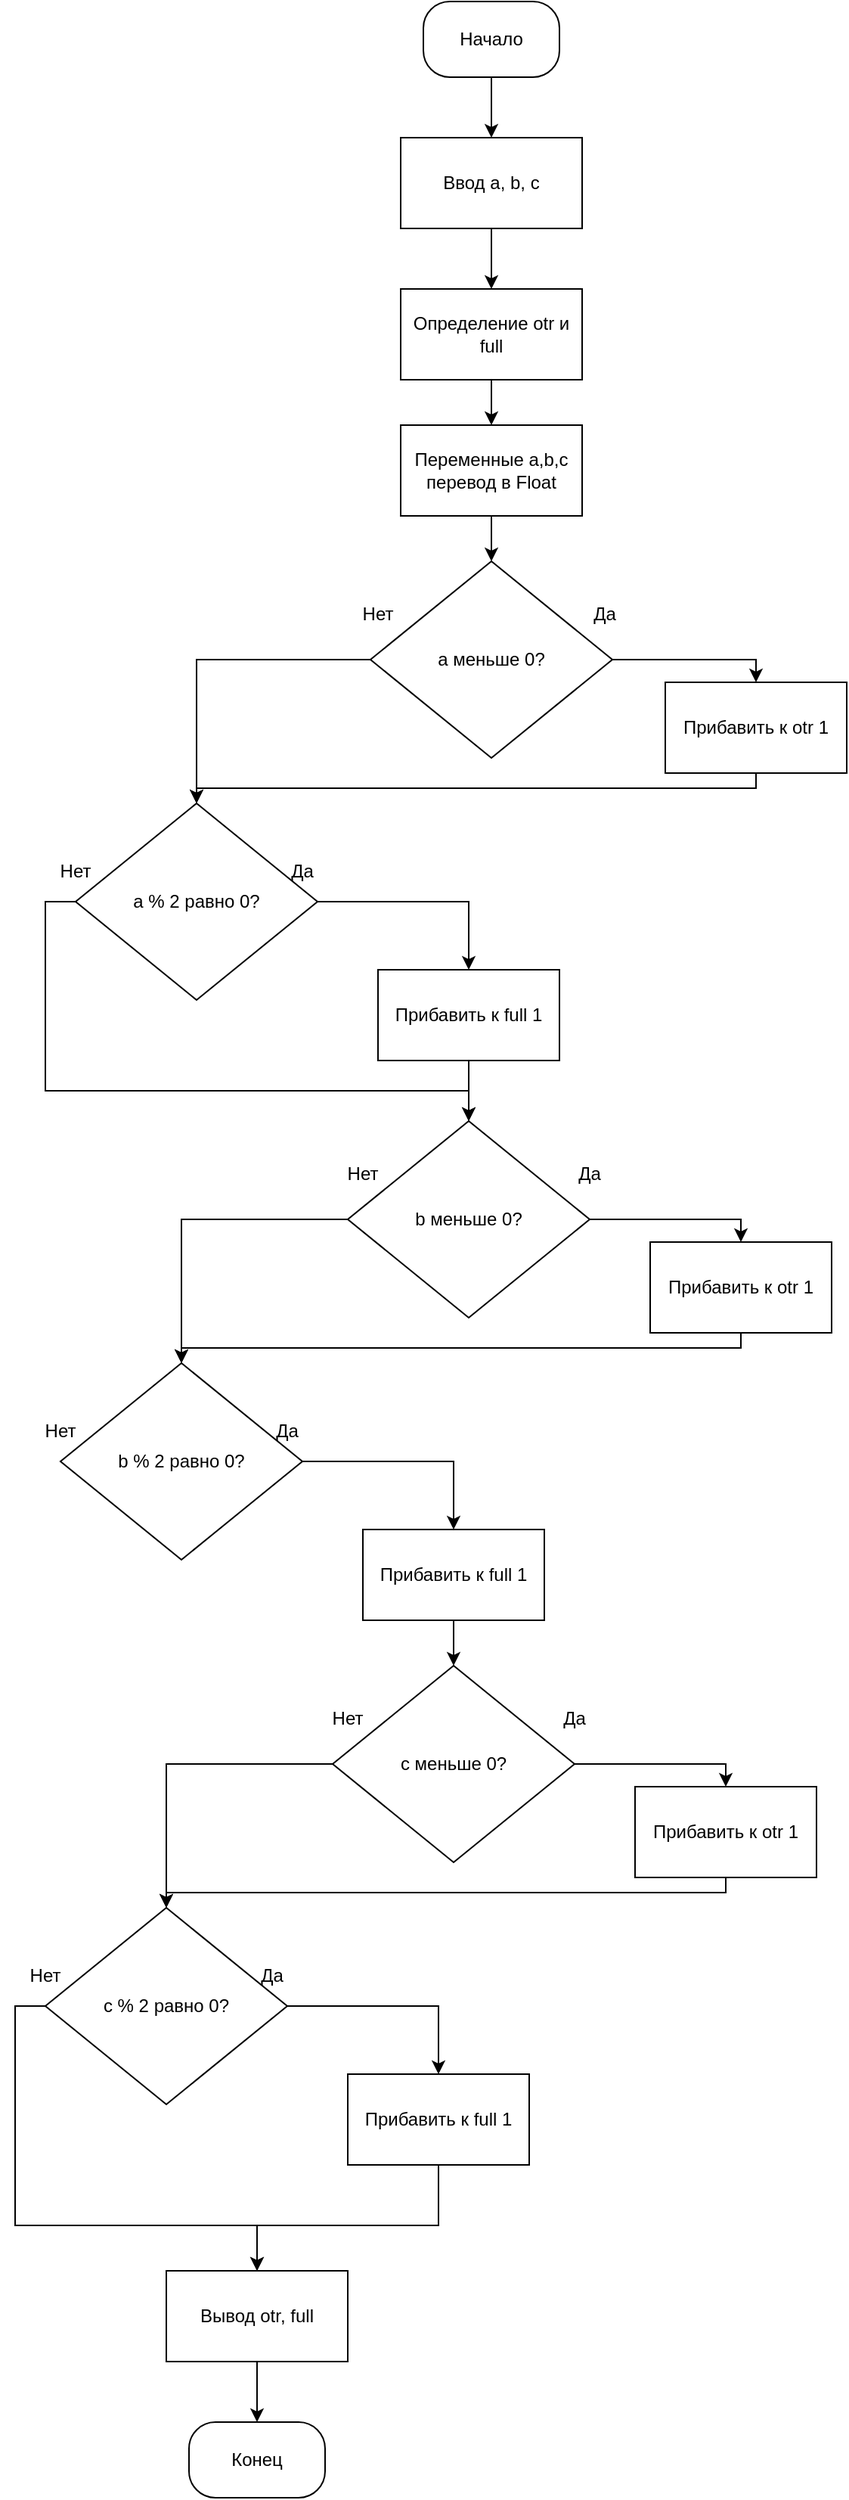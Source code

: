 <mxfile version="23.1.5" type="device">
  <diagram name="Страница — 1" id="JLULOAlkJ3aI0VZnD2LQ">
    <mxGraphModel dx="920" dy="602" grid="1" gridSize="10" guides="1" tooltips="1" connect="1" arrows="1" fold="1" page="1" pageScale="1" pageWidth="827" pageHeight="1169" math="0" shadow="0">
      <root>
        <mxCell id="0" />
        <mxCell id="1" parent="0" />
        <mxCell id="gBKuoCQjEU2EA3JGXyk2-4" style="edgeStyle=orthogonalEdgeStyle;rounded=0;orthogonalLoop=1;jettySize=auto;html=1;exitX=0.5;exitY=1;exitDx=0;exitDy=0;entryX=0.5;entryY=0;entryDx=0;entryDy=0;" parent="1" source="gBKuoCQjEU2EA3JGXyk2-1" target="gBKuoCQjEU2EA3JGXyk2-3" edge="1">
          <mxGeometry relative="1" as="geometry" />
        </mxCell>
        <mxCell id="gBKuoCQjEU2EA3JGXyk2-1" value="Начало" style="rounded=1;whiteSpace=wrap;html=1;arcSize=35;" parent="1" vertex="1">
          <mxGeometry x="300" y="60" width="90" height="50" as="geometry" />
        </mxCell>
        <mxCell id="gBKuoCQjEU2EA3JGXyk2-14" style="edgeStyle=orthogonalEdgeStyle;rounded=0;orthogonalLoop=1;jettySize=auto;html=1;exitX=0;exitY=0.5;exitDx=0;exitDy=0;entryX=0.5;entryY=0;entryDx=0;entryDy=0;" parent="1" source="gBKuoCQjEU2EA3JGXyk2-2" target="gBKuoCQjEU2EA3JGXyk2-10" edge="1">
          <mxGeometry relative="1" as="geometry" />
        </mxCell>
        <mxCell id="gBKuoCQjEU2EA3JGXyk2-19" style="edgeStyle=orthogonalEdgeStyle;rounded=0;orthogonalLoop=1;jettySize=auto;html=1;exitX=1;exitY=0.5;exitDx=0;exitDy=0;entryX=0.5;entryY=0;entryDx=0;entryDy=0;" parent="1" source="gBKuoCQjEU2EA3JGXyk2-2" target="gBKuoCQjEU2EA3JGXyk2-15" edge="1">
          <mxGeometry relative="1" as="geometry">
            <Array as="points">
              <mxPoint x="520" y="495" />
            </Array>
          </mxGeometry>
        </mxCell>
        <mxCell id="gBKuoCQjEU2EA3JGXyk2-2" value="а меньше 0?" style="rhombus;whiteSpace=wrap;html=1;" parent="1" vertex="1">
          <mxGeometry x="265" y="430" width="160" height="130" as="geometry" />
        </mxCell>
        <mxCell id="gBKuoCQjEU2EA3JGXyk2-17" style="edgeStyle=orthogonalEdgeStyle;rounded=0;orthogonalLoop=1;jettySize=auto;html=1;exitX=0.5;exitY=1;exitDx=0;exitDy=0;entryX=0.5;entryY=0;entryDx=0;entryDy=0;" parent="1" source="gBKuoCQjEU2EA3JGXyk2-3" target="gBKuoCQjEU2EA3JGXyk2-16" edge="1">
          <mxGeometry relative="1" as="geometry" />
        </mxCell>
        <mxCell id="gBKuoCQjEU2EA3JGXyk2-3" value="Ввод a, b, c" style="rounded=0;whiteSpace=wrap;html=1;" parent="1" vertex="1">
          <mxGeometry x="285" y="150" width="120" height="60" as="geometry" />
        </mxCell>
        <mxCell id="gBKuoCQjEU2EA3JGXyk2-5" value="Да" style="text;html=1;align=center;verticalAlign=middle;whiteSpace=wrap;rounded=0;" parent="1" vertex="1">
          <mxGeometry x="390" y="450" width="60" height="30" as="geometry" />
        </mxCell>
        <mxCell id="gBKuoCQjEU2EA3JGXyk2-6" value="Нет" style="text;html=1;align=center;verticalAlign=middle;whiteSpace=wrap;rounded=0;" parent="1" vertex="1">
          <mxGeometry x="240" y="450" width="60" height="30" as="geometry" />
        </mxCell>
        <mxCell id="gBKuoCQjEU2EA3JGXyk2-22" style="edgeStyle=orthogonalEdgeStyle;rounded=0;orthogonalLoop=1;jettySize=auto;html=1;exitX=1;exitY=0.5;exitDx=0;exitDy=0;entryX=0.5;entryY=0;entryDx=0;entryDy=0;" parent="1" source="gBKuoCQjEU2EA3JGXyk2-10" target="gBKuoCQjEU2EA3JGXyk2-21" edge="1">
          <mxGeometry relative="1" as="geometry" />
        </mxCell>
        <mxCell id="eSGe-3xfFbjhwfJbnRvL-24" style="edgeStyle=orthogonalEdgeStyle;rounded=0;orthogonalLoop=1;jettySize=auto;html=1;exitX=0;exitY=0.5;exitDx=0;exitDy=0;entryX=0.5;entryY=0;entryDx=0;entryDy=0;" edge="1" parent="1" source="gBKuoCQjEU2EA3JGXyk2-10" target="eSGe-3xfFbjhwfJbnRvL-12">
          <mxGeometry relative="1" as="geometry">
            <Array as="points">
              <mxPoint x="50" y="655" />
              <mxPoint x="50" y="780" />
              <mxPoint x="330" y="780" />
            </Array>
          </mxGeometry>
        </mxCell>
        <mxCell id="gBKuoCQjEU2EA3JGXyk2-10" value="а % 2 равно 0?" style="rhombus;whiteSpace=wrap;html=1;" parent="1" vertex="1">
          <mxGeometry x="70" y="590" width="160" height="130" as="geometry" />
        </mxCell>
        <mxCell id="gBKuoCQjEU2EA3JGXyk2-11" value="Да" style="text;html=1;align=center;verticalAlign=middle;whiteSpace=wrap;rounded=0;" parent="1" vertex="1">
          <mxGeometry x="190" y="620" width="60" height="30" as="geometry" />
        </mxCell>
        <mxCell id="gBKuoCQjEU2EA3JGXyk2-12" value="Нет" style="text;html=1;align=center;verticalAlign=middle;whiteSpace=wrap;rounded=0;" parent="1" vertex="1">
          <mxGeometry x="40" y="620" width="60" height="30" as="geometry" />
        </mxCell>
        <mxCell id="gBKuoCQjEU2EA3JGXyk2-20" style="edgeStyle=orthogonalEdgeStyle;rounded=0;orthogonalLoop=1;jettySize=auto;html=1;exitX=0.5;exitY=1;exitDx=0;exitDy=0;entryX=0.5;entryY=0;entryDx=0;entryDy=0;" parent="1" source="gBKuoCQjEU2EA3JGXyk2-15" target="gBKuoCQjEU2EA3JGXyk2-10" edge="1">
          <mxGeometry relative="1" as="geometry">
            <Array as="points">
              <mxPoint x="520" y="580" />
              <mxPoint x="150" y="580" />
            </Array>
          </mxGeometry>
        </mxCell>
        <mxCell id="gBKuoCQjEU2EA3JGXyk2-15" value="Прибавить к otr 1" style="rounded=0;whiteSpace=wrap;html=1;" parent="1" vertex="1">
          <mxGeometry x="460" y="510" width="120" height="60" as="geometry" />
        </mxCell>
        <mxCell id="eSGe-3xfFbjhwfJbnRvL-39" style="edgeStyle=orthogonalEdgeStyle;rounded=0;orthogonalLoop=1;jettySize=auto;html=1;exitX=0.5;exitY=1;exitDx=0;exitDy=0;entryX=0.5;entryY=0;entryDx=0;entryDy=0;" edge="1" parent="1" source="gBKuoCQjEU2EA3JGXyk2-16" target="eSGe-3xfFbjhwfJbnRvL-38">
          <mxGeometry relative="1" as="geometry" />
        </mxCell>
        <mxCell id="gBKuoCQjEU2EA3JGXyk2-16" value="Определение otr и full" style="rounded=0;whiteSpace=wrap;html=1;" parent="1" vertex="1">
          <mxGeometry x="285" y="250" width="120" height="60" as="geometry" />
        </mxCell>
        <mxCell id="eSGe-3xfFbjhwfJbnRvL-22" style="edgeStyle=orthogonalEdgeStyle;rounded=0;orthogonalLoop=1;jettySize=auto;html=1;exitX=0.5;exitY=1;exitDx=0;exitDy=0;entryX=0.5;entryY=0;entryDx=0;entryDy=0;" edge="1" parent="1" source="gBKuoCQjEU2EA3JGXyk2-21" target="eSGe-3xfFbjhwfJbnRvL-12">
          <mxGeometry relative="1" as="geometry" />
        </mxCell>
        <mxCell id="gBKuoCQjEU2EA3JGXyk2-21" value="Прибавить к full 1" style="rounded=0;whiteSpace=wrap;html=1;" parent="1" vertex="1">
          <mxGeometry x="270" y="700" width="120" height="60" as="geometry" />
        </mxCell>
        <mxCell id="eSGe-3xfFbjhwfJbnRvL-10" style="edgeStyle=orthogonalEdgeStyle;rounded=0;orthogonalLoop=1;jettySize=auto;html=1;exitX=0;exitY=0.5;exitDx=0;exitDy=0;entryX=0.5;entryY=0;entryDx=0;entryDy=0;" edge="1" parent="1" source="eSGe-3xfFbjhwfJbnRvL-12" target="eSGe-3xfFbjhwfJbnRvL-16">
          <mxGeometry relative="1" as="geometry" />
        </mxCell>
        <mxCell id="eSGe-3xfFbjhwfJbnRvL-11" style="edgeStyle=orthogonalEdgeStyle;rounded=0;orthogonalLoop=1;jettySize=auto;html=1;exitX=1;exitY=0.5;exitDx=0;exitDy=0;entryX=0.5;entryY=0;entryDx=0;entryDy=0;" edge="1" parent="1" source="eSGe-3xfFbjhwfJbnRvL-12" target="eSGe-3xfFbjhwfJbnRvL-20">
          <mxGeometry relative="1" as="geometry">
            <Array as="points">
              <mxPoint x="510" y="865" />
            </Array>
          </mxGeometry>
        </mxCell>
        <mxCell id="eSGe-3xfFbjhwfJbnRvL-12" value="b меньше 0?" style="rhombus;whiteSpace=wrap;html=1;" vertex="1" parent="1">
          <mxGeometry x="250" y="800" width="160" height="130" as="geometry" />
        </mxCell>
        <mxCell id="eSGe-3xfFbjhwfJbnRvL-13" value="Да" style="text;html=1;align=center;verticalAlign=middle;whiteSpace=wrap;rounded=0;" vertex="1" parent="1">
          <mxGeometry x="380" y="820" width="60" height="30" as="geometry" />
        </mxCell>
        <mxCell id="eSGe-3xfFbjhwfJbnRvL-14" value="Нет" style="text;html=1;align=center;verticalAlign=middle;whiteSpace=wrap;rounded=0;" vertex="1" parent="1">
          <mxGeometry x="230" y="820" width="60" height="30" as="geometry" />
        </mxCell>
        <mxCell id="eSGe-3xfFbjhwfJbnRvL-15" style="edgeStyle=orthogonalEdgeStyle;rounded=0;orthogonalLoop=1;jettySize=auto;html=1;exitX=1;exitY=0.5;exitDx=0;exitDy=0;entryX=0.5;entryY=0;entryDx=0;entryDy=0;" edge="1" parent="1" source="eSGe-3xfFbjhwfJbnRvL-16" target="eSGe-3xfFbjhwfJbnRvL-21">
          <mxGeometry relative="1" as="geometry" />
        </mxCell>
        <mxCell id="eSGe-3xfFbjhwfJbnRvL-16" value="b % 2 равно 0?" style="rhombus;whiteSpace=wrap;html=1;" vertex="1" parent="1">
          <mxGeometry x="60" y="960" width="160" height="130" as="geometry" />
        </mxCell>
        <mxCell id="eSGe-3xfFbjhwfJbnRvL-17" value="Да" style="text;html=1;align=center;verticalAlign=middle;whiteSpace=wrap;rounded=0;" vertex="1" parent="1">
          <mxGeometry x="180" y="990" width="60" height="30" as="geometry" />
        </mxCell>
        <mxCell id="eSGe-3xfFbjhwfJbnRvL-18" value="Нет" style="text;html=1;align=center;verticalAlign=middle;whiteSpace=wrap;rounded=0;" vertex="1" parent="1">
          <mxGeometry x="30" y="990" width="60" height="30" as="geometry" />
        </mxCell>
        <mxCell id="eSGe-3xfFbjhwfJbnRvL-19" style="edgeStyle=orthogonalEdgeStyle;rounded=0;orthogonalLoop=1;jettySize=auto;html=1;exitX=0.5;exitY=1;exitDx=0;exitDy=0;entryX=0.5;entryY=0;entryDx=0;entryDy=0;" edge="1" parent="1" source="eSGe-3xfFbjhwfJbnRvL-20" target="eSGe-3xfFbjhwfJbnRvL-16">
          <mxGeometry relative="1" as="geometry">
            <Array as="points">
              <mxPoint x="510" y="950" />
              <mxPoint x="140" y="950" />
            </Array>
          </mxGeometry>
        </mxCell>
        <mxCell id="eSGe-3xfFbjhwfJbnRvL-20" value="Прибавить к otr 1" style="rounded=0;whiteSpace=wrap;html=1;" vertex="1" parent="1">
          <mxGeometry x="450" y="880" width="120" height="60" as="geometry" />
        </mxCell>
        <mxCell id="eSGe-3xfFbjhwfJbnRvL-37" style="edgeStyle=orthogonalEdgeStyle;rounded=0;orthogonalLoop=1;jettySize=auto;html=1;exitX=0.5;exitY=1;exitDx=0;exitDy=0;entryX=0.5;entryY=0;entryDx=0;entryDy=0;" edge="1" parent="1" source="eSGe-3xfFbjhwfJbnRvL-21" target="eSGe-3xfFbjhwfJbnRvL-27">
          <mxGeometry relative="1" as="geometry" />
        </mxCell>
        <mxCell id="eSGe-3xfFbjhwfJbnRvL-21" value="Прибавить к full 1" style="rounded=0;whiteSpace=wrap;html=1;" vertex="1" parent="1">
          <mxGeometry x="260" y="1070" width="120" height="60" as="geometry" />
        </mxCell>
        <mxCell id="eSGe-3xfFbjhwfJbnRvL-25" style="edgeStyle=orthogonalEdgeStyle;rounded=0;orthogonalLoop=1;jettySize=auto;html=1;exitX=0;exitY=0.5;exitDx=0;exitDy=0;entryX=0.5;entryY=0;entryDx=0;entryDy=0;" edge="1" parent="1" source="eSGe-3xfFbjhwfJbnRvL-27" target="eSGe-3xfFbjhwfJbnRvL-31">
          <mxGeometry relative="1" as="geometry" />
        </mxCell>
        <mxCell id="eSGe-3xfFbjhwfJbnRvL-26" style="edgeStyle=orthogonalEdgeStyle;rounded=0;orthogonalLoop=1;jettySize=auto;html=1;exitX=1;exitY=0.5;exitDx=0;exitDy=0;entryX=0.5;entryY=0;entryDx=0;entryDy=0;" edge="1" parent="1" source="eSGe-3xfFbjhwfJbnRvL-27" target="eSGe-3xfFbjhwfJbnRvL-35">
          <mxGeometry relative="1" as="geometry">
            <Array as="points">
              <mxPoint x="500" y="1225" />
            </Array>
          </mxGeometry>
        </mxCell>
        <mxCell id="eSGe-3xfFbjhwfJbnRvL-27" value="c меньше 0?" style="rhombus;whiteSpace=wrap;html=1;" vertex="1" parent="1">
          <mxGeometry x="240" y="1160" width="160" height="130" as="geometry" />
        </mxCell>
        <mxCell id="eSGe-3xfFbjhwfJbnRvL-28" value="Да" style="text;html=1;align=center;verticalAlign=middle;whiteSpace=wrap;rounded=0;" vertex="1" parent="1">
          <mxGeometry x="370" y="1180" width="60" height="30" as="geometry" />
        </mxCell>
        <mxCell id="eSGe-3xfFbjhwfJbnRvL-29" value="Нет" style="text;html=1;align=center;verticalAlign=middle;whiteSpace=wrap;rounded=0;" vertex="1" parent="1">
          <mxGeometry x="220" y="1180" width="60" height="30" as="geometry" />
        </mxCell>
        <mxCell id="eSGe-3xfFbjhwfJbnRvL-30" style="edgeStyle=orthogonalEdgeStyle;rounded=0;orthogonalLoop=1;jettySize=auto;html=1;exitX=1;exitY=0.5;exitDx=0;exitDy=0;entryX=0.5;entryY=0;entryDx=0;entryDy=0;" edge="1" parent="1" source="eSGe-3xfFbjhwfJbnRvL-31" target="eSGe-3xfFbjhwfJbnRvL-36">
          <mxGeometry relative="1" as="geometry" />
        </mxCell>
        <mxCell id="eSGe-3xfFbjhwfJbnRvL-43" style="edgeStyle=orthogonalEdgeStyle;rounded=0;orthogonalLoop=1;jettySize=auto;html=1;exitX=0;exitY=0.5;exitDx=0;exitDy=0;entryX=0.5;entryY=0;entryDx=0;entryDy=0;" edge="1" parent="1" source="eSGe-3xfFbjhwfJbnRvL-31" target="eSGe-3xfFbjhwfJbnRvL-41">
          <mxGeometry relative="1" as="geometry">
            <Array as="points">
              <mxPoint x="30" y="1385" />
              <mxPoint x="30" y="1530" />
              <mxPoint x="190" y="1530" />
            </Array>
          </mxGeometry>
        </mxCell>
        <mxCell id="eSGe-3xfFbjhwfJbnRvL-31" value="c % 2 равно 0?" style="rhombus;whiteSpace=wrap;html=1;" vertex="1" parent="1">
          <mxGeometry x="50" y="1320" width="160" height="130" as="geometry" />
        </mxCell>
        <mxCell id="eSGe-3xfFbjhwfJbnRvL-32" value="Да" style="text;html=1;align=center;verticalAlign=middle;whiteSpace=wrap;rounded=0;" vertex="1" parent="1">
          <mxGeometry x="170" y="1350" width="60" height="30" as="geometry" />
        </mxCell>
        <mxCell id="eSGe-3xfFbjhwfJbnRvL-33" value="Нет" style="text;html=1;align=center;verticalAlign=middle;whiteSpace=wrap;rounded=0;" vertex="1" parent="1">
          <mxGeometry x="20" y="1350" width="60" height="30" as="geometry" />
        </mxCell>
        <mxCell id="eSGe-3xfFbjhwfJbnRvL-34" style="edgeStyle=orthogonalEdgeStyle;rounded=0;orthogonalLoop=1;jettySize=auto;html=1;exitX=0.5;exitY=1;exitDx=0;exitDy=0;entryX=0.5;entryY=0;entryDx=0;entryDy=0;" edge="1" parent="1" source="eSGe-3xfFbjhwfJbnRvL-35" target="eSGe-3xfFbjhwfJbnRvL-31">
          <mxGeometry relative="1" as="geometry">
            <Array as="points">
              <mxPoint x="500" y="1310" />
              <mxPoint x="130" y="1310" />
            </Array>
          </mxGeometry>
        </mxCell>
        <mxCell id="eSGe-3xfFbjhwfJbnRvL-35" value="Прибавить к otr 1" style="rounded=0;whiteSpace=wrap;html=1;" vertex="1" parent="1">
          <mxGeometry x="440" y="1240" width="120" height="60" as="geometry" />
        </mxCell>
        <mxCell id="eSGe-3xfFbjhwfJbnRvL-42" style="edgeStyle=orthogonalEdgeStyle;rounded=0;orthogonalLoop=1;jettySize=auto;html=1;exitX=0.5;exitY=1;exitDx=0;exitDy=0;entryX=0.5;entryY=0;entryDx=0;entryDy=0;" edge="1" parent="1" source="eSGe-3xfFbjhwfJbnRvL-36" target="eSGe-3xfFbjhwfJbnRvL-41">
          <mxGeometry relative="1" as="geometry">
            <Array as="points">
              <mxPoint x="310" y="1530" />
              <mxPoint x="190" y="1530" />
            </Array>
          </mxGeometry>
        </mxCell>
        <mxCell id="eSGe-3xfFbjhwfJbnRvL-36" value="Прибавить к full 1" style="rounded=0;whiteSpace=wrap;html=1;" vertex="1" parent="1">
          <mxGeometry x="250" y="1430" width="120" height="60" as="geometry" />
        </mxCell>
        <mxCell id="eSGe-3xfFbjhwfJbnRvL-40" style="edgeStyle=orthogonalEdgeStyle;rounded=0;orthogonalLoop=1;jettySize=auto;html=1;exitX=0.5;exitY=1;exitDx=0;exitDy=0;entryX=0.5;entryY=0;entryDx=0;entryDy=0;" edge="1" parent="1" source="eSGe-3xfFbjhwfJbnRvL-38" target="gBKuoCQjEU2EA3JGXyk2-2">
          <mxGeometry relative="1" as="geometry" />
        </mxCell>
        <mxCell id="eSGe-3xfFbjhwfJbnRvL-38" value="Переменные a,b,c перевод в Float" style="rounded=0;whiteSpace=wrap;html=1;" vertex="1" parent="1">
          <mxGeometry x="285" y="340" width="120" height="60" as="geometry" />
        </mxCell>
        <mxCell id="eSGe-3xfFbjhwfJbnRvL-46" style="edgeStyle=orthogonalEdgeStyle;rounded=0;orthogonalLoop=1;jettySize=auto;html=1;exitX=0.5;exitY=1;exitDx=0;exitDy=0;entryX=0.5;entryY=0;entryDx=0;entryDy=0;" edge="1" parent="1" source="eSGe-3xfFbjhwfJbnRvL-41" target="eSGe-3xfFbjhwfJbnRvL-45">
          <mxGeometry relative="1" as="geometry" />
        </mxCell>
        <mxCell id="eSGe-3xfFbjhwfJbnRvL-41" value="Вывод otr, full" style="rounded=0;whiteSpace=wrap;html=1;" vertex="1" parent="1">
          <mxGeometry x="130" y="1560" width="120" height="60" as="geometry" />
        </mxCell>
        <mxCell id="eSGe-3xfFbjhwfJbnRvL-45" value="Конец" style="rounded=1;whiteSpace=wrap;html=1;arcSize=35;" vertex="1" parent="1">
          <mxGeometry x="145" y="1660" width="90" height="50" as="geometry" />
        </mxCell>
      </root>
    </mxGraphModel>
  </diagram>
</mxfile>

